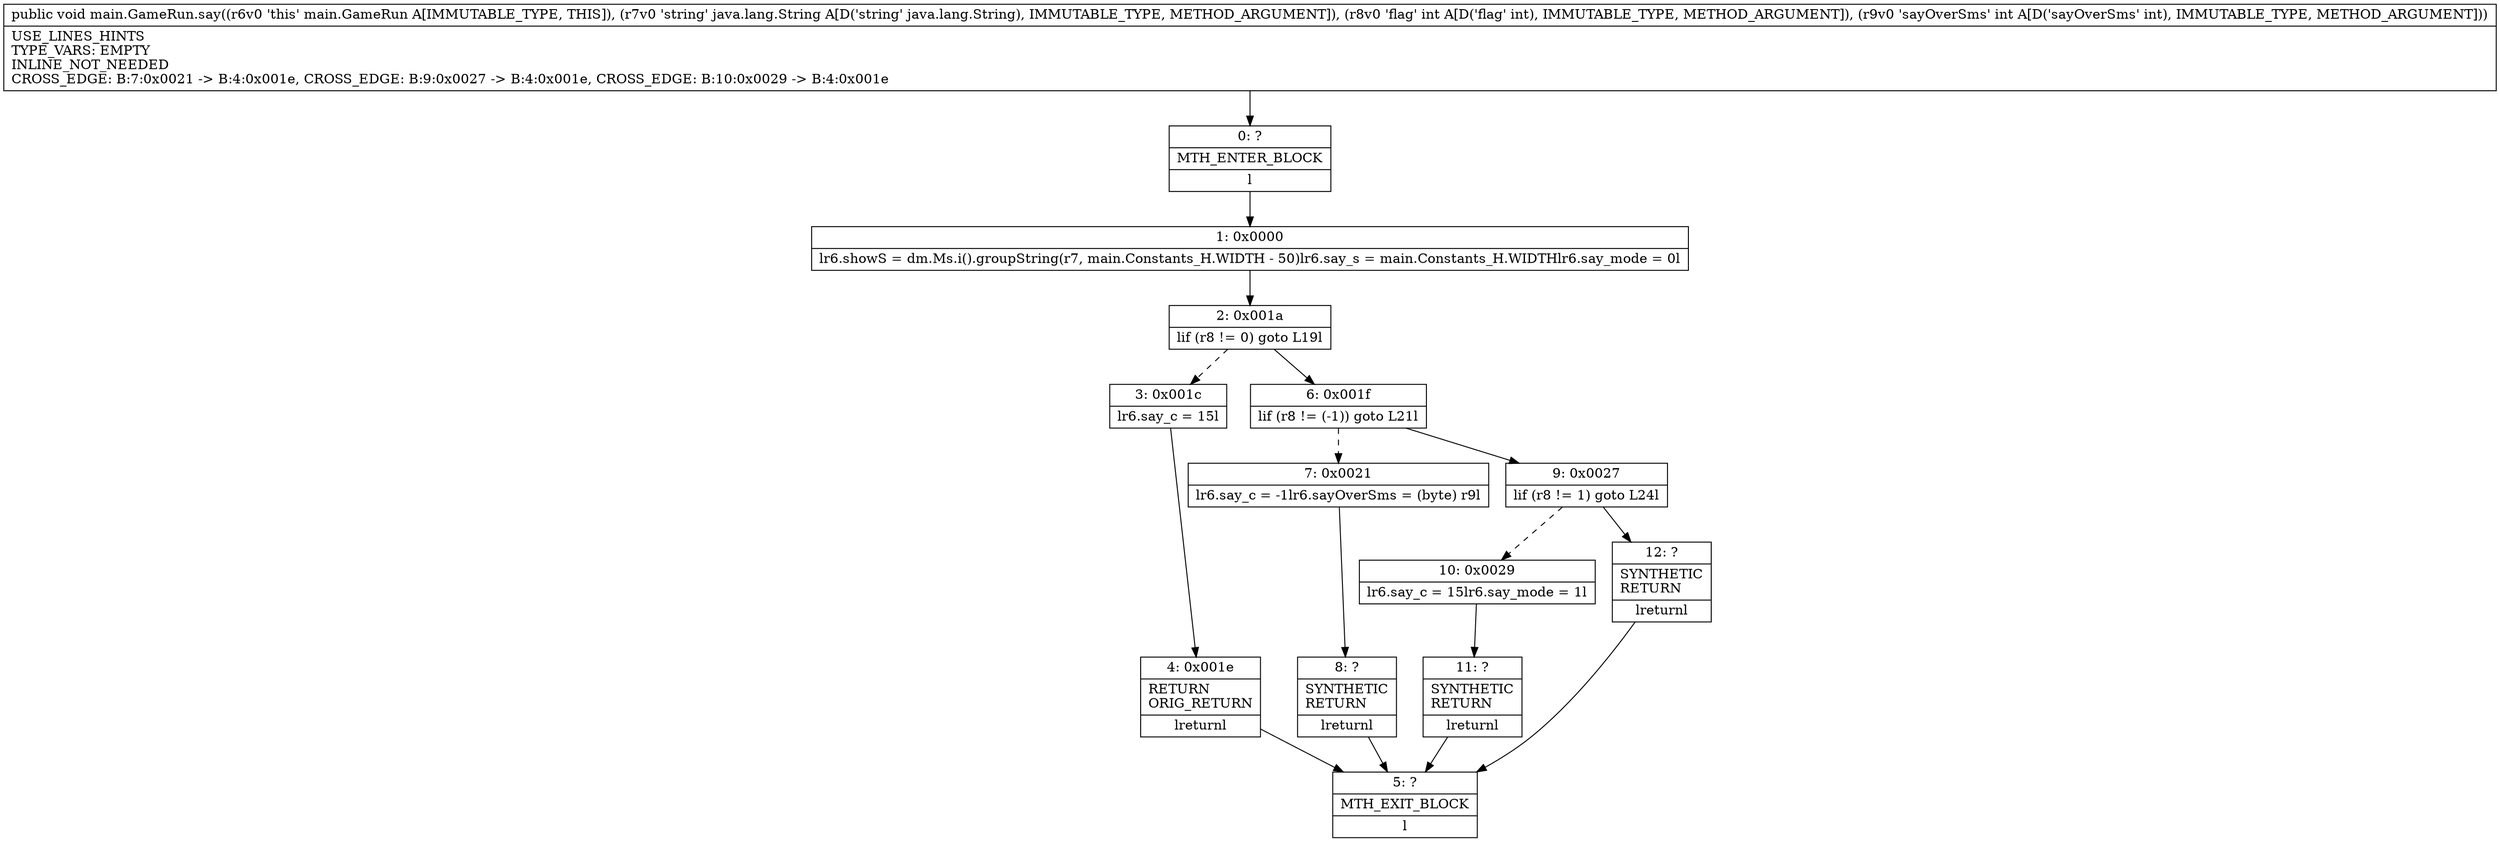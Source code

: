 digraph "CFG formain.GameRun.say(Ljava\/lang\/String;II)V" {
Node_0 [shape=record,label="{0\:\ ?|MTH_ENTER_BLOCK\l|l}"];
Node_1 [shape=record,label="{1\:\ 0x0000|lr6.showS = dm.Ms.i().groupString(r7, main.Constants_H.WIDTH \- 50)lr6.say_s = main.Constants_H.WIDTHlr6.say_mode = 0l}"];
Node_2 [shape=record,label="{2\:\ 0x001a|lif (r8 != 0) goto L19l}"];
Node_3 [shape=record,label="{3\:\ 0x001c|lr6.say_c = 15l}"];
Node_4 [shape=record,label="{4\:\ 0x001e|RETURN\lORIG_RETURN\l|lreturnl}"];
Node_5 [shape=record,label="{5\:\ ?|MTH_EXIT_BLOCK\l|l}"];
Node_6 [shape=record,label="{6\:\ 0x001f|lif (r8 != (\-1)) goto L21l}"];
Node_7 [shape=record,label="{7\:\ 0x0021|lr6.say_c = \-1lr6.sayOverSms = (byte) r9l}"];
Node_8 [shape=record,label="{8\:\ ?|SYNTHETIC\lRETURN\l|lreturnl}"];
Node_9 [shape=record,label="{9\:\ 0x0027|lif (r8 != 1) goto L24l}"];
Node_10 [shape=record,label="{10\:\ 0x0029|lr6.say_c = 15lr6.say_mode = 1l}"];
Node_11 [shape=record,label="{11\:\ ?|SYNTHETIC\lRETURN\l|lreturnl}"];
Node_12 [shape=record,label="{12\:\ ?|SYNTHETIC\lRETURN\l|lreturnl}"];
MethodNode[shape=record,label="{public void main.GameRun.say((r6v0 'this' main.GameRun A[IMMUTABLE_TYPE, THIS]), (r7v0 'string' java.lang.String A[D('string' java.lang.String), IMMUTABLE_TYPE, METHOD_ARGUMENT]), (r8v0 'flag' int A[D('flag' int), IMMUTABLE_TYPE, METHOD_ARGUMENT]), (r9v0 'sayOverSms' int A[D('sayOverSms' int), IMMUTABLE_TYPE, METHOD_ARGUMENT]))  | USE_LINES_HINTS\lTYPE_VARS: EMPTY\lINLINE_NOT_NEEDED\lCROSS_EDGE: B:7:0x0021 \-\> B:4:0x001e, CROSS_EDGE: B:9:0x0027 \-\> B:4:0x001e, CROSS_EDGE: B:10:0x0029 \-\> B:4:0x001e\l}"];
MethodNode -> Node_0;
Node_0 -> Node_1;
Node_1 -> Node_2;
Node_2 -> Node_3[style=dashed];
Node_2 -> Node_6;
Node_3 -> Node_4;
Node_4 -> Node_5;
Node_6 -> Node_7[style=dashed];
Node_6 -> Node_9;
Node_7 -> Node_8;
Node_8 -> Node_5;
Node_9 -> Node_10[style=dashed];
Node_9 -> Node_12;
Node_10 -> Node_11;
Node_11 -> Node_5;
Node_12 -> Node_5;
}

